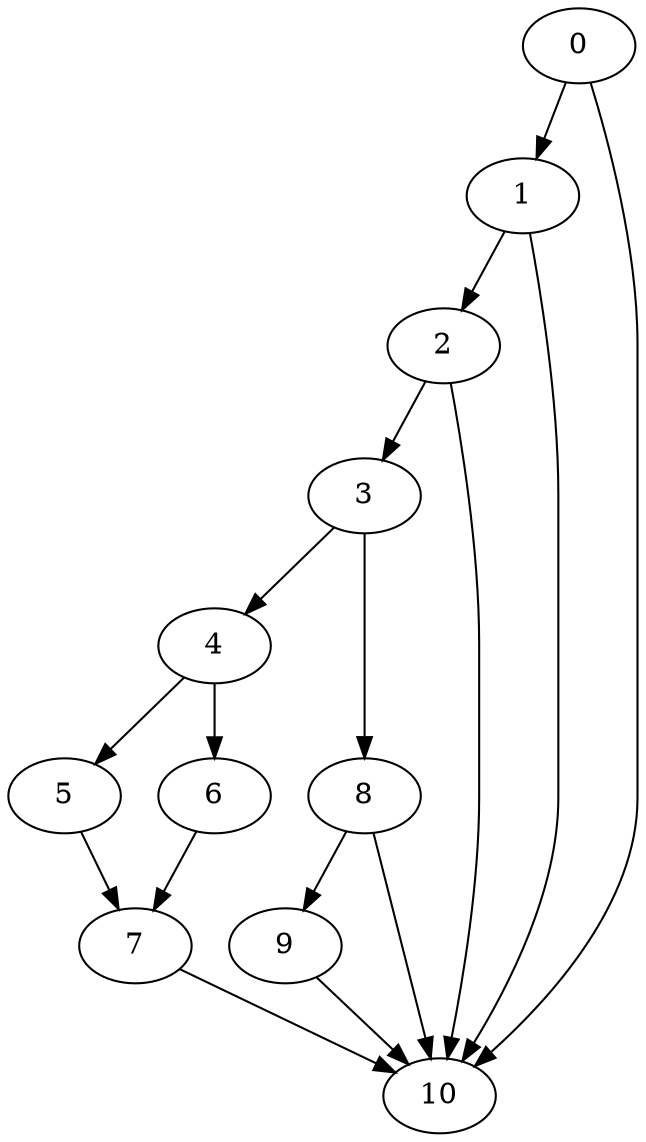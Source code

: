 digraph {
	0
	1
	2
	3
	4
	5
	6
	7
	8
	9
	10
	1 -> 10
	2 -> 10
	7 -> 10
	8 -> 10
	9 -> 10
	0 -> 10
	4 -> 6
	3 -> 8
	8 -> 9
	2 -> 3
	3 -> 4
	4 -> 5
	5 -> 7
	6 -> 7
	0 -> 1
	1 -> 2
}
